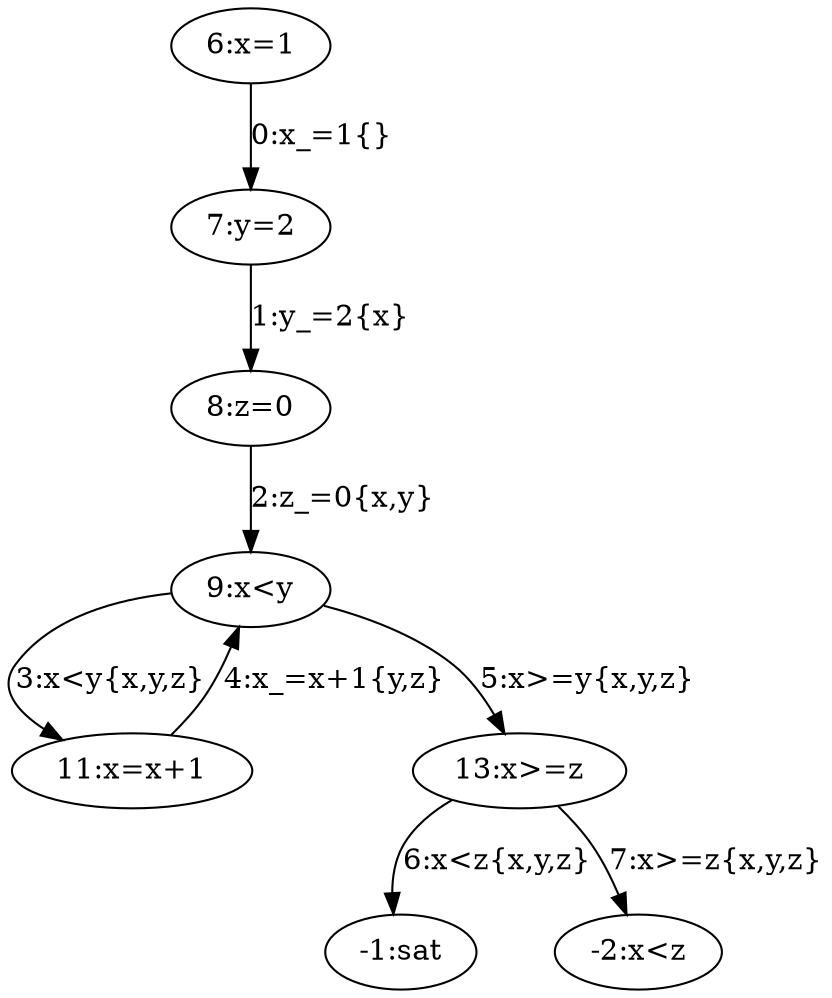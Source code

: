 // comment
digraph CFA {
	6 [label="6:x=1"]
	7 [label="7:y=2"]
	8 [label="8:z=0"]
	9 [label="9:x<y"]
	11 [label="11:x=x+1"]
	13 [label="13:x>=z"]
	-1 [label="-1:sat"]
	-2 [label="-2:x<z"]
	6 -> 7 [label="0:x_=1{}"]
	7 -> 8 [label="1:y_=2{x}"]
	8 -> 9 [label="2:z_=0{x,y}"]
	9 -> 11 [label="3:x<y{x,y,z}"]
	11 -> 9 [label="4:x_=x+1{y,z}"]
	9 -> 13 [label="5:x>=y{x,y,z}"]
	13 -> -1 [label="6:x<z{x,y,z}"]
	13 -> -2 [label="7:x>=z{x,y,z}"]
}
